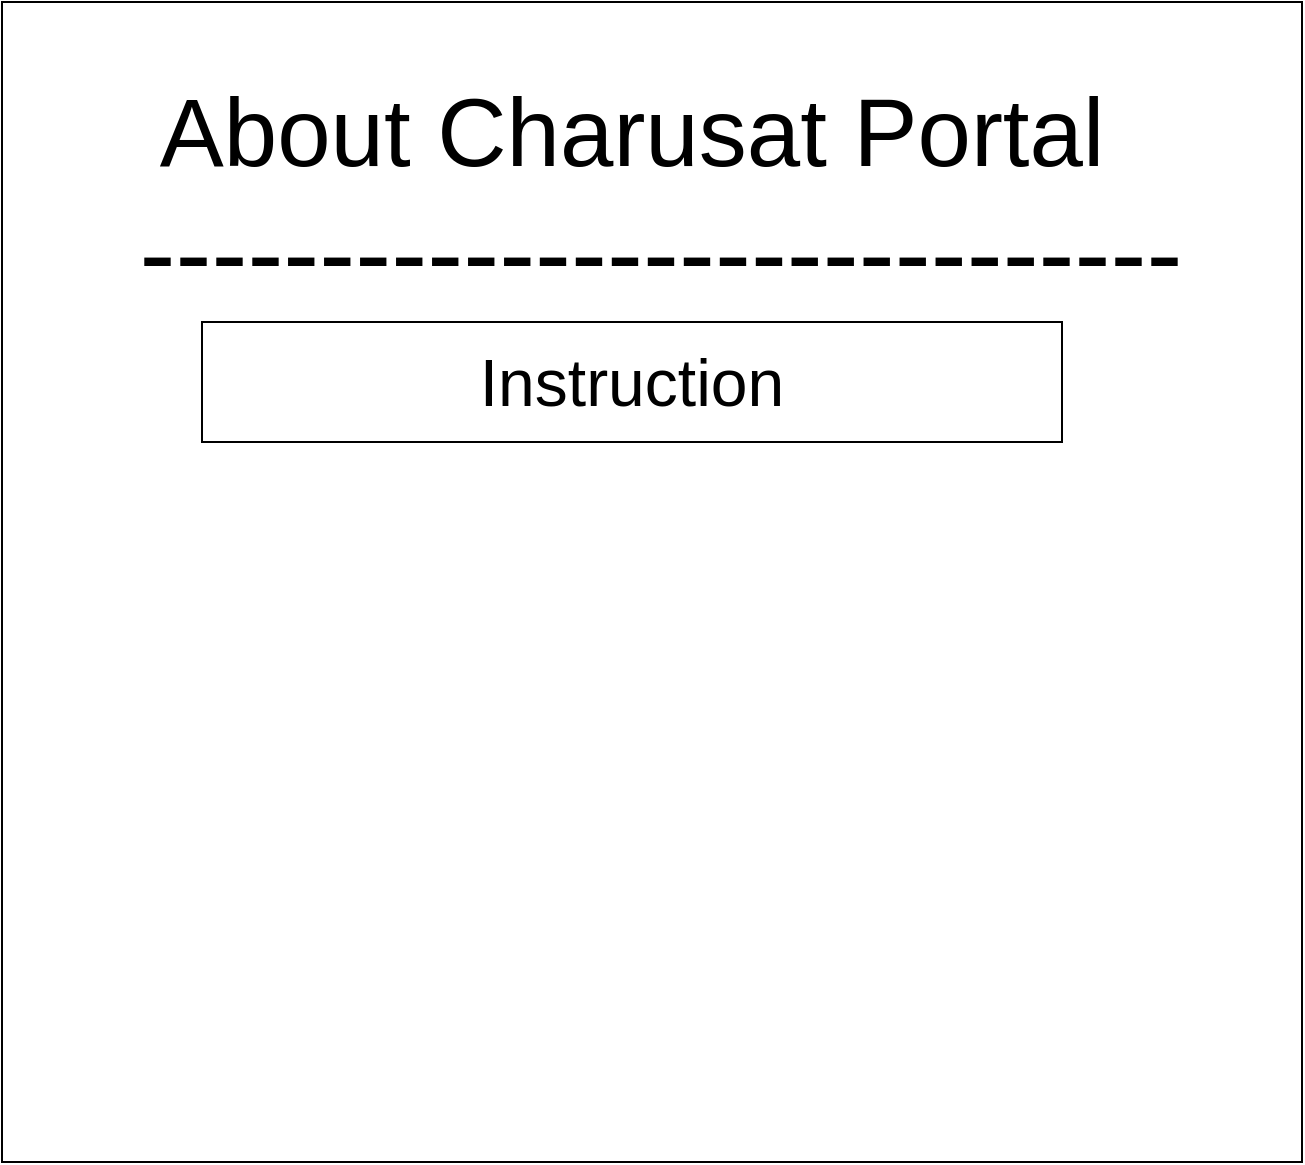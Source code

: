 <mxfile version="28.0.6">
  <diagram name="Page-1" id="0BQYEr5GXpWPju7EZQEe">
    <mxGraphModel dx="1042" dy="623" grid="1" gridSize="10" guides="1" tooltips="1" connect="1" arrows="1" fold="1" page="1" pageScale="1" pageWidth="850" pageHeight="1100" math="0" shadow="0">
      <root>
        <mxCell id="0" />
        <mxCell id="1" parent="0" />
        <mxCell id="ikYNv2bCu_7Knb5XScfv-2" value="" style="rounded=0;whiteSpace=wrap;html=1;" parent="1" vertex="1">
          <mxGeometry x="80" y="190" width="650" height="580" as="geometry" />
        </mxCell>
        <mxCell id="ikYNv2bCu_7Knb5XScfv-10" value="About Charusat Portal" style="text;html=1;align=center;verticalAlign=middle;whiteSpace=wrap;rounded=0;fontSize=48;" parent="1" vertex="1">
          <mxGeometry x="120" y="230" width="550" height="50" as="geometry" />
        </mxCell>
        <mxCell id="ikYNv2bCu_7Knb5XScfv-11" value="-----------------------------" style="text;html=1;align=center;verticalAlign=middle;whiteSpace=wrap;rounded=0;fontSize=54;" parent="1" vertex="1">
          <mxGeometry x="108.75" y="300" width="601.25" height="30" as="geometry" />
        </mxCell>
        <mxCell id="etQQPwbCU74crufigkdb-1" value="&lt;font style=&quot;font-size: 33px;&quot;&gt;Instruction&lt;/font&gt;" style="rounded=0;whiteSpace=wrap;html=1;strokeColor=default;align=center;verticalAlign=middle;fontFamily=Helvetica;fontSize=12;fontColor=default;fillColor=default;" vertex="1" parent="1">
          <mxGeometry x="180" y="350" width="430" height="60" as="geometry" />
        </mxCell>
      </root>
    </mxGraphModel>
  </diagram>
</mxfile>
